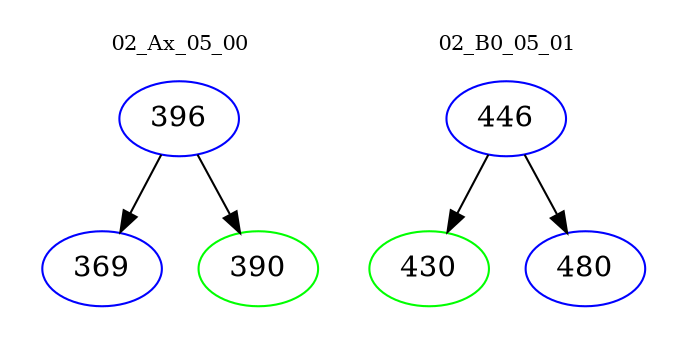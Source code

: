 digraph{
subgraph cluster_0 {
color = white
label = "02_Ax_05_00";
fontsize=10;
T0_396 [label="396", color="blue"]
T0_396 -> T0_369 [color="black"]
T0_369 [label="369", color="blue"]
T0_396 -> T0_390 [color="black"]
T0_390 [label="390", color="green"]
}
subgraph cluster_1 {
color = white
label = "02_B0_05_01";
fontsize=10;
T1_446 [label="446", color="blue"]
T1_446 -> T1_430 [color="black"]
T1_430 [label="430", color="green"]
T1_446 -> T1_480 [color="black"]
T1_480 [label="480", color="blue"]
}
}
